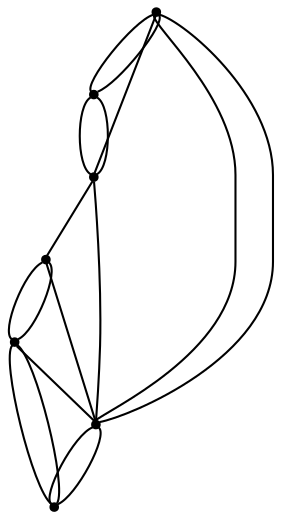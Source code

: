 graph {
  node [shape=point,comment="{\"directed\":false,\"doi\":\"10.1007/978-3-319-03841-4_23\",\"figure\":\"5\"}"]

  v0 [pos="1303.8942667914075,2586.554313134128"]
  v1 [pos="1378.2186077079102,2512.2712738145087"]
  v2 [pos="1387.3794683836993,2407.6208182940663"]
  v3 [pos="1199.185446029567,2595.7098131437488"]
  v4 [pos="1278.7260771127912,2299.0281181660644"]
  v5 [pos="1099.6927881861332,2512.271273814509"]
  v6 [pos="1113.085800562334,2359.283746177708"]

  v0 -- v3 [id="-1",pos="1303.8942667914075,2586.554313134128 1284.188010389632,2595.7900594182943 1262.1752646976356,2600.935531929626 1238.9598335172511,2600.935531929626 1225.197350620725,2600.935531929626 1211.857595223516,2599.1274268700568 1199.185446029567,2595.7098131437488"]
  v5 -- v6 [id="-2",pos="1099.6927881861332,2512.271273814509 1113.085800562334,2359.283746177708 1113.085800562334,2359.283746177708 1113.085800562334,2359.283746177708"]
  v1 -- v0 [id="-3",pos="1378.2186077079102,2512.2712738145087 1362.990849955628,2544.9326289493374 1336.5818252344259,2571.3276704612613 1303.8942667914075,2586.554313134128"]
  v1 -- v2 [id="-4",pos="1378.2186077079102,2512.2712738145087 1387.4646922905733,2492.568609490848 1392.6123008313389,2470.5696411297213 1392.6123008313389,2447.3688384775205 1392.6123008313389,2433.617408920828 1390.8038979523556,2420.2881949570324 1387.3794683836993,2407.6208182940663"]
  v2 -- v4 [id="-5",pos="1387.3794683836993,2407.6208182940663 1378.0226453031887,2372.7528487616632 1356.6697418458496,2342.277077428069 1327.0859083969458,2321.5695467492733 1311.9564850994318,2310.9824622714405 1295.5816256371793,2303.4993444188917 1278.7260771127912,2299.0281181660644"]
  v3 -- v5 [id="-7",pos="1199.185446029567,2595.7098131437488 1099.6927881861332,2512.271273814509 1099.6927881861332,2512.271273814509 1099.6927881861332,2512.271273814509"]
  v4 -- v6 [id="-9",pos="1278.7260771127912,2299.0281181660644 1266.0643700007276,2295.610726133612 1252.7234676003782,2293.802145025415 1238.9598335172511,2293.802145025415 1186.8903692507824,2293.802145025415 1140.8719883277931,2319.6840534105922 1113.085800562334,2359.283746177708"]
  v5 -- v6 [id="-10",pos="1099.6927881861332,2512.271273814509 1090.4522365273444,2492.5743089663374 1085.3032942570915,2470.5726465632442 1085.3032942570915,2447.3688384775205 1085.3032942570915,2414.5928683773045 1095.576609204044,2384.215453273739 1113.085800562334,2359.283746177708"]
  v2 -- v0 [id="-11",pos="1387.3794683836993,2407.6208182940663 1303.8942667914075,2586.554313134128 1303.8942667914075,2586.554313134128 1303.8942667914075,2586.554313134128"]
  v3 -- v5 [id="-13",pos="1199.185446029567,2595.7098131437488 1155.004364957796,2583.9356450817263 1118.682713591406,2552.966728112672 1099.6927881861332,2512.271273814509"]
  v5 -- v4 [id="-14",pos="1099.6927881861332,2512.271273814509 1278.7260771127912,2299.0281181660644 1278.7260771127912,2299.0281181660644 1278.7260771127912,2299.0281181660644"]
  v6 -- v4 [id="-15",pos="1113.085800562334,2359.283746177708 1278.7260771127912,2299.0281181660644 1278.7260771127912,2299.0281181660644 1278.7260771127912,2299.0281181660644"]
  v3 -- v4 [id="-17",pos="1199.185446029567,2595.7098131437488 1278.7260771127912,2299.0281181660644 1278.7260771127912,2299.0281181660644 1278.7260771127912,2299.0281181660644"]
  v1 -- v0 [id="-18",pos="1378.2186077079102,2512.2712738145087 1303.8942667914075,2586.554313134128 1303.8942667914075,2586.554313134128 1303.8942667914075,2586.554313134128"]
  v2 -- v4 [id="-19",pos="1387.3794683836993,2407.6208182940663 1278.7260771127912,2299.0281181660644 1278.7260771127912,2299.0281181660644 1278.7260771127912,2299.0281181660644"]
  v2 -- v1 [id="-21",pos="1387.3794683836993,2407.6208182940663 1378.2186077079102,2512.2712738145087 1378.2186077079102,2512.2712738145087 1378.2186077079102,2512.2712738145087"]
  v0 -- v4 [id="-22",pos="1303.8942667914075,2586.554313134128 1278.7260771127912,2299.0281181660644 1278.7260771127912,2299.0281181660644 1278.7260771127912,2299.0281181660644"]
}